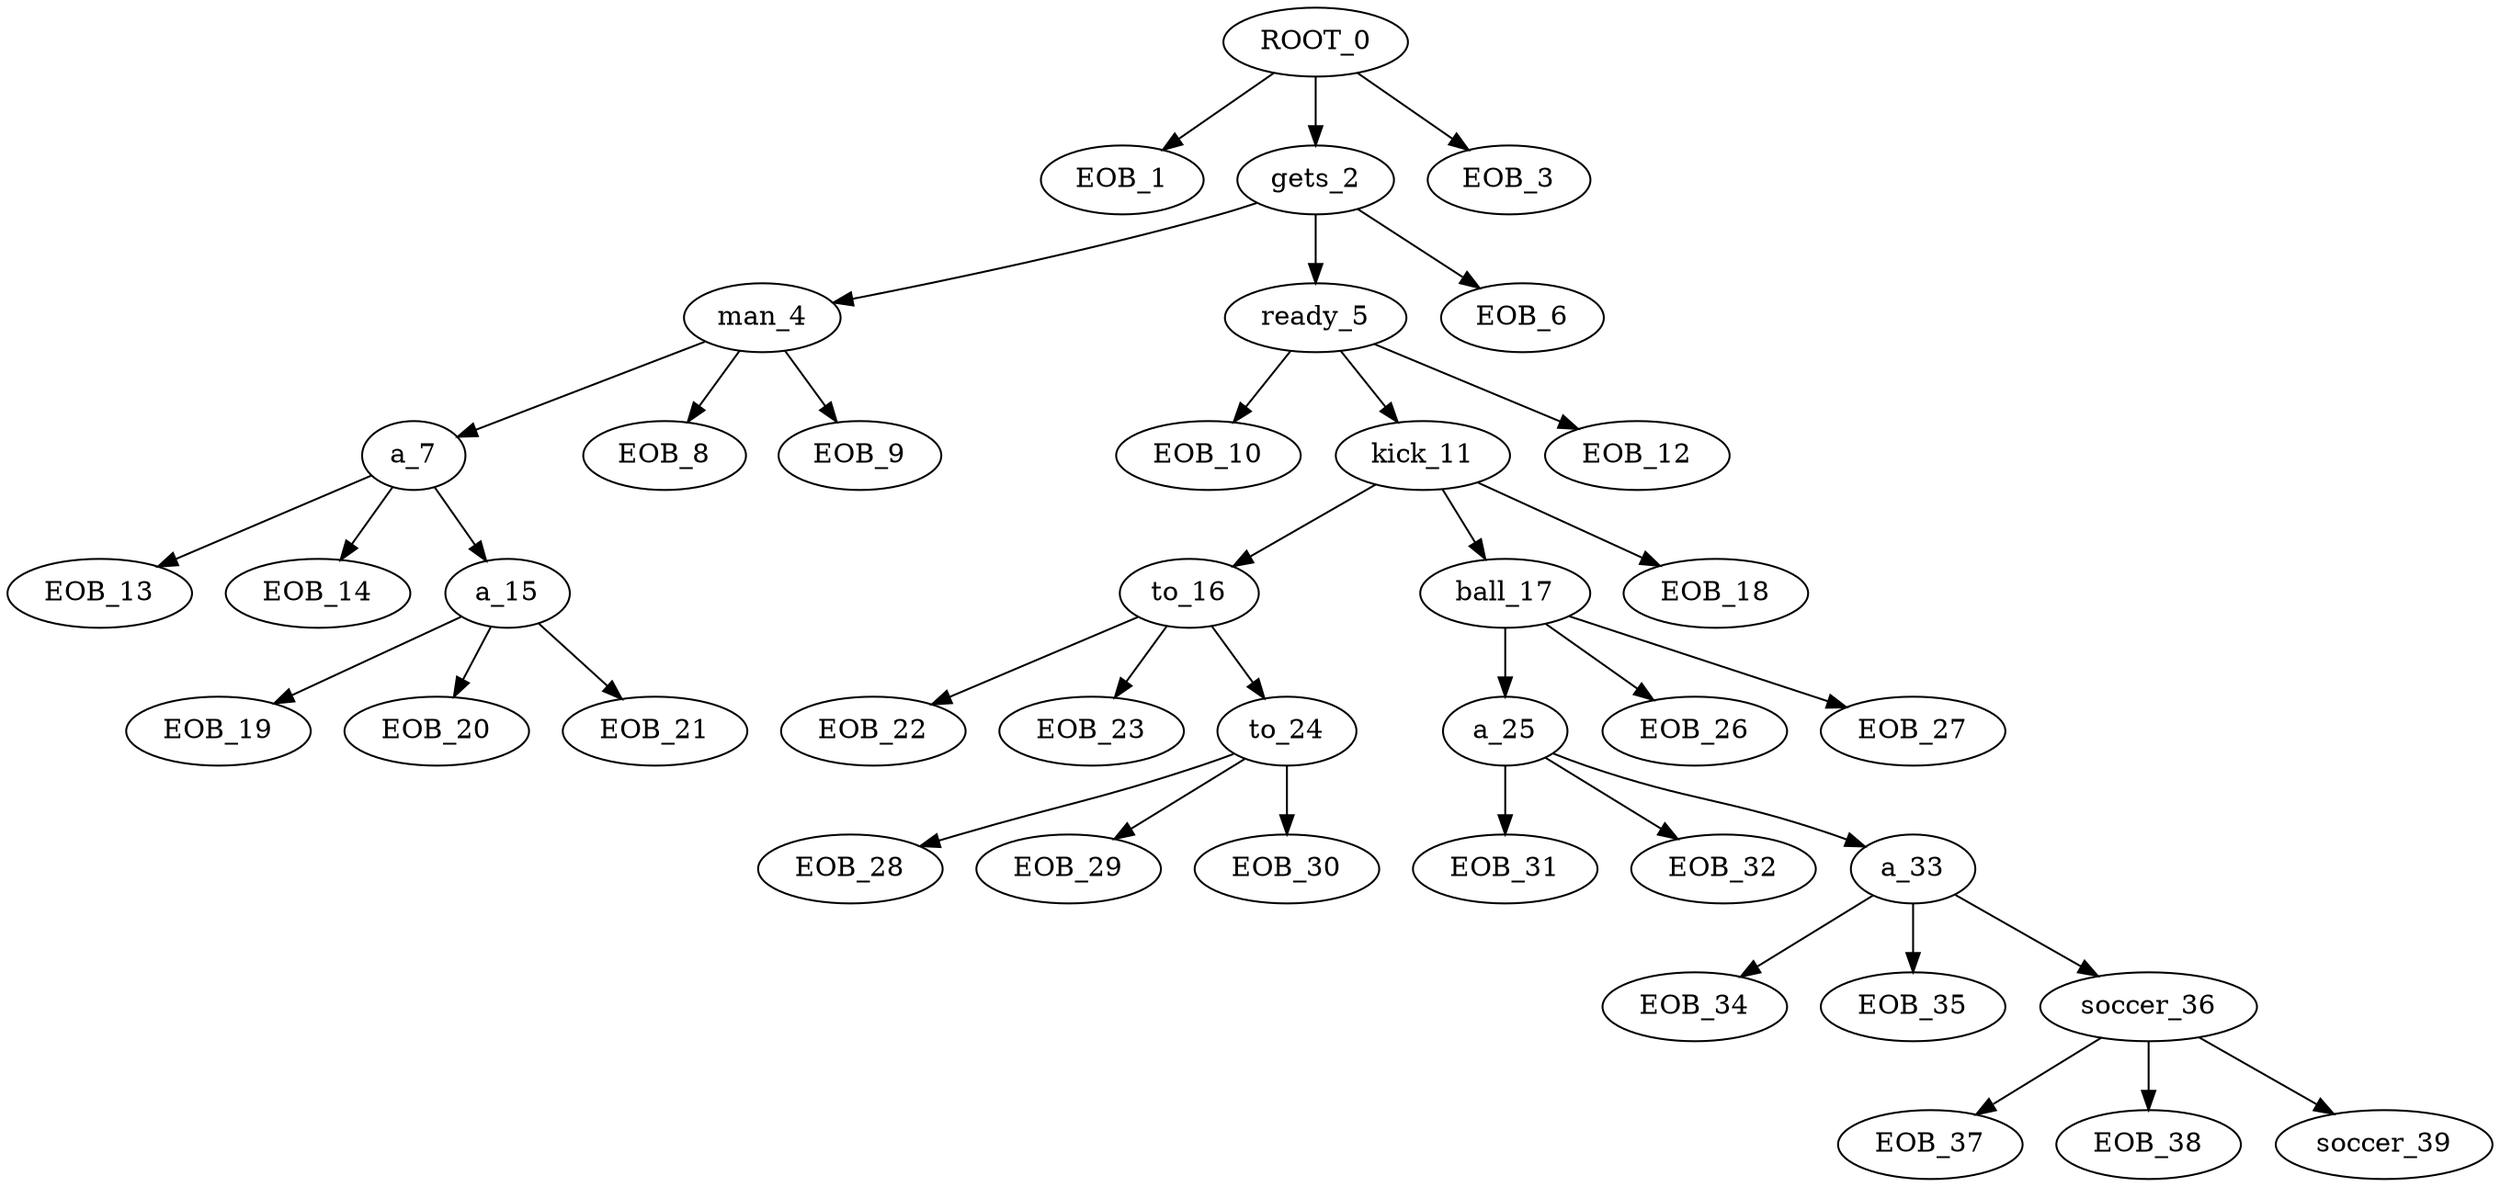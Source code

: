 strict digraph  {
	ROOT_0 -> EOB_1;
	ROOT_0 -> gets_2;
	ROOT_0 -> EOB_3;
	gets_2 -> man_4;
	gets_2 -> ready_5;
	gets_2 -> EOB_6;
	man_4 -> a_7;
	man_4 -> EOB_8;
	man_4 -> EOB_9;
	ready_5 -> EOB_10;
	ready_5 -> kick_11;
	ready_5 -> EOB_12;
	a_7 -> EOB_13;
	a_7 -> EOB_14;
	a_7 -> a_15;
	kick_11 -> to_16;
	kick_11 -> ball_17;
	kick_11 -> EOB_18;
	a_15 -> EOB_19;
	a_15 -> EOB_20;
	a_15 -> EOB_21;
	to_16 -> EOB_22;
	to_16 -> EOB_23;
	to_16 -> to_24;
	ball_17 -> a_25;
	ball_17 -> EOB_26;
	ball_17 -> EOB_27;
	to_24 -> EOB_28;
	to_24 -> EOB_29;
	to_24 -> EOB_30;
	a_25 -> EOB_31;
	a_25 -> EOB_32;
	a_25 -> a_33;
	a_33 -> EOB_34;
	a_33 -> EOB_35;
	a_33 -> soccer_36;
	soccer_36 -> EOB_37;
	soccer_36 -> EOB_38;
	soccer_36 -> soccer_39;
}
